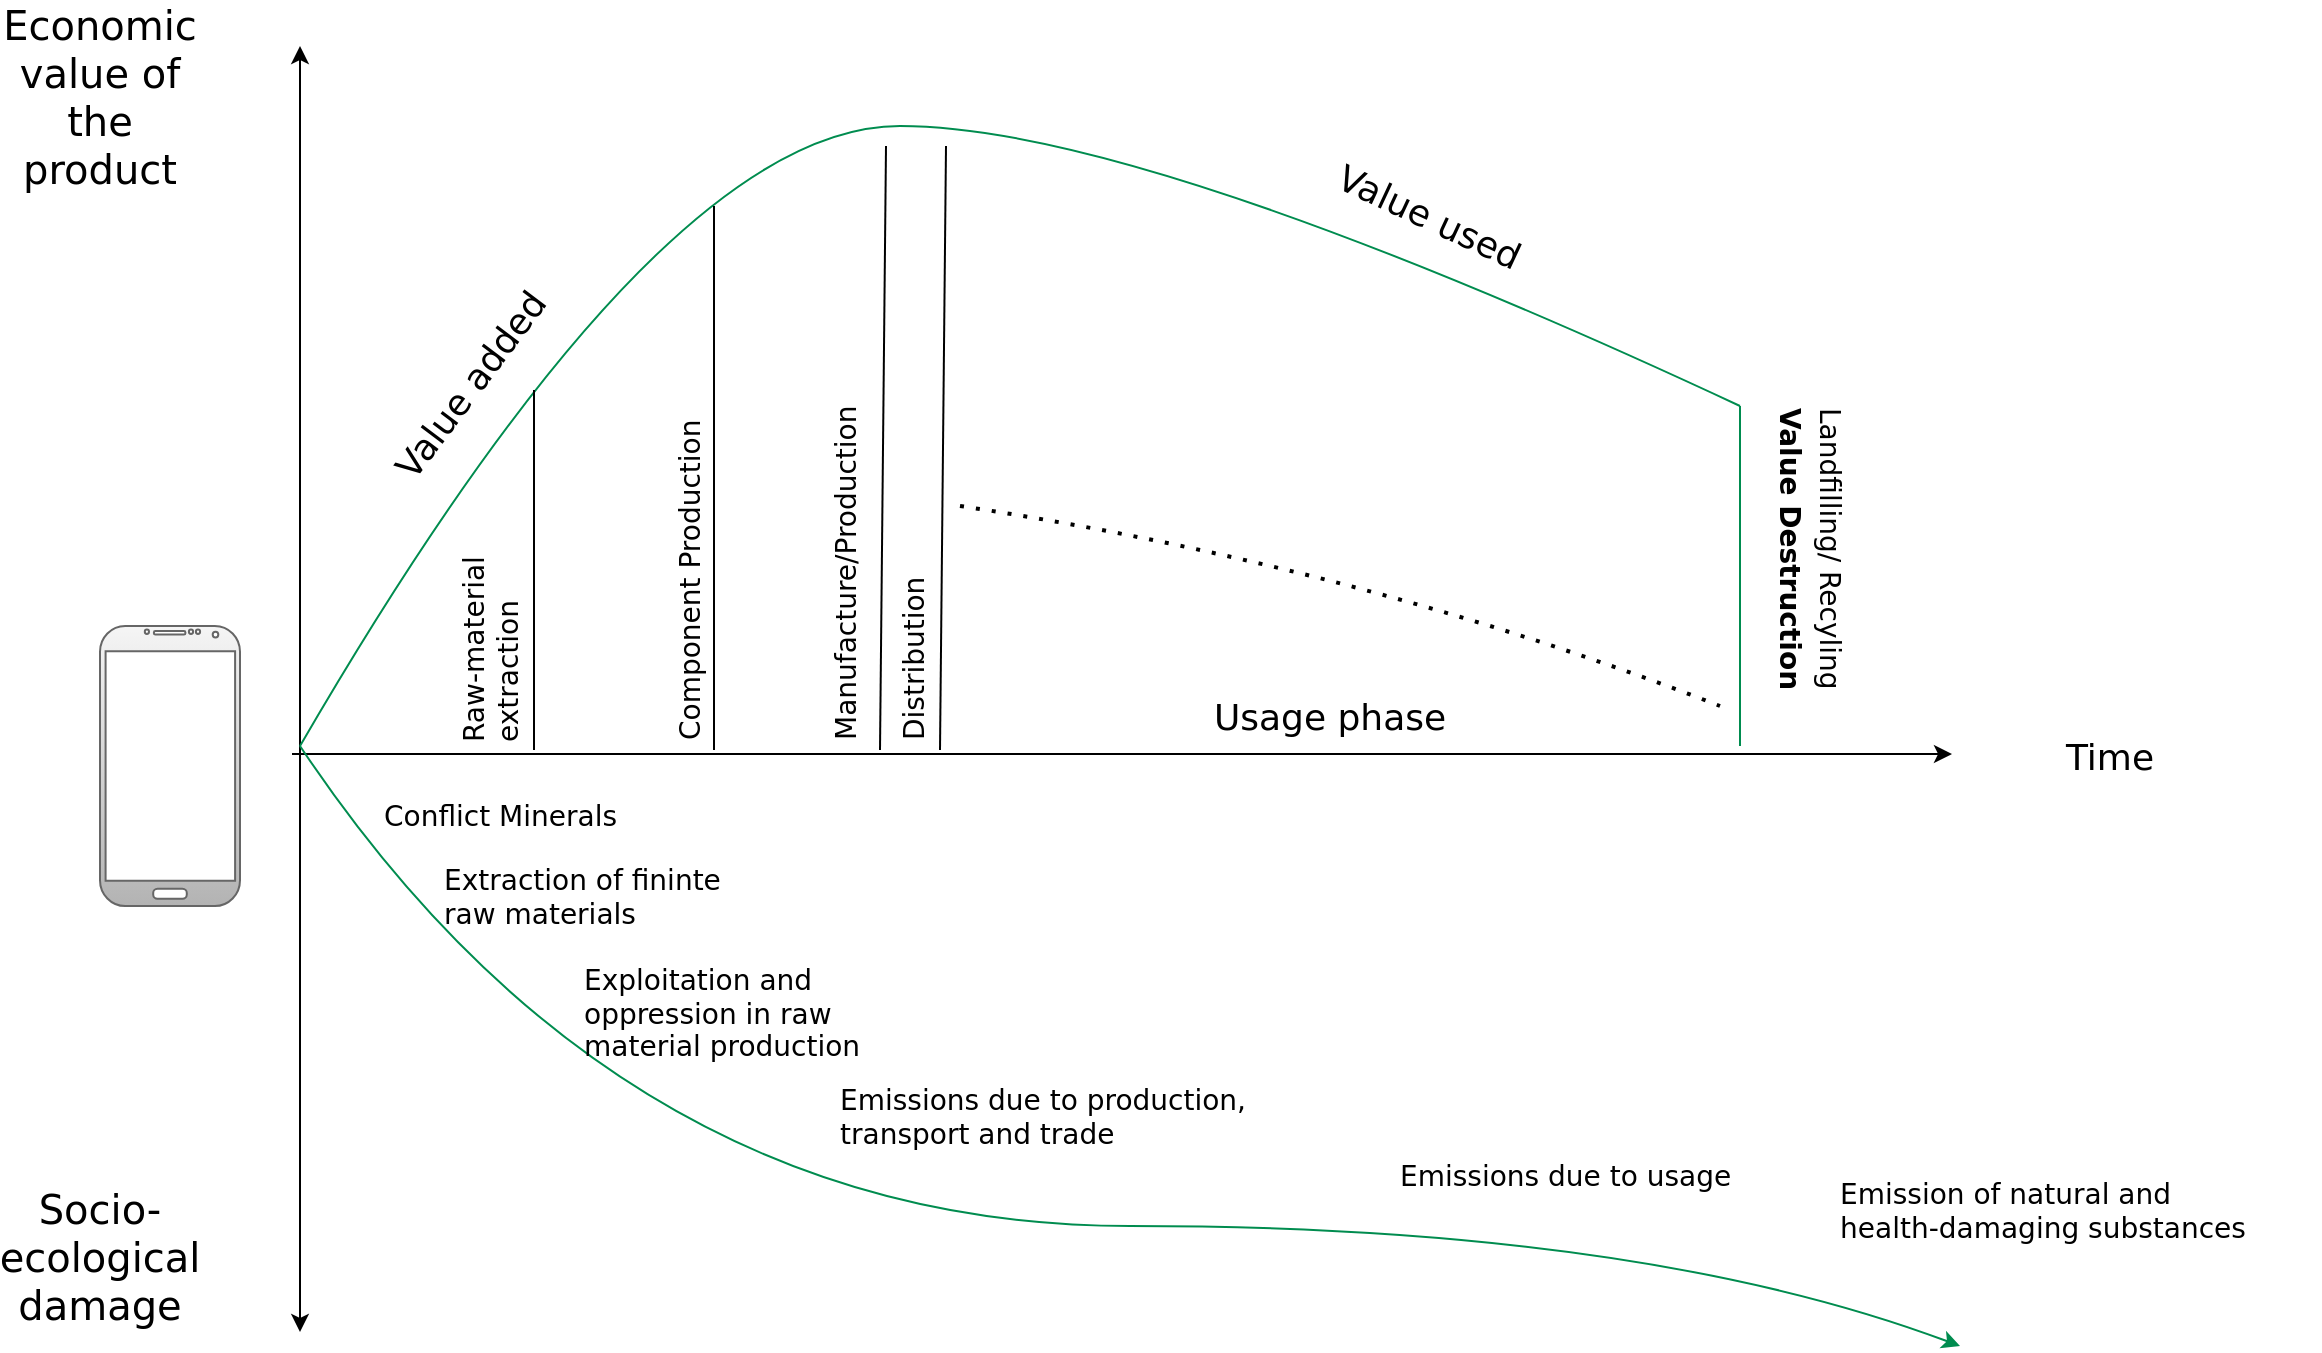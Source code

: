 <mxfile version="19.0.2" type="device"><diagram id="YK4hs9jc1teF_Y3GidSm" name="Page-1"><mxGraphModel dx="1403" dy="812" grid="1" gridSize="10" guides="1" tooltips="1" connect="1" arrows="1" fold="1" page="1" pageScale="1" pageWidth="1169" pageHeight="827" math="0" shadow="0"><root><mxCell id="0"/><mxCell id="1" parent="0"/><mxCell id="0LH5BMzkIxDnGPuiGQ-_-4" value="" style="endArrow=classic;startArrow=classic;html=1;rounded=0;fontFamily=Dejavu Sans;fontSize=15;" parent="1" edge="1"><mxGeometry width="50" height="50" relative="1" as="geometry"><mxPoint x="640" y="873" as="sourcePoint"/><mxPoint x="640" y="230" as="targetPoint"/></mxGeometry></mxCell><mxCell id="0LH5BMzkIxDnGPuiGQ-_-5" value="" style="verticalLabelPosition=bottom;verticalAlign=top;html=1;shadow=0;dashed=0;strokeWidth=1;shape=mxgraph.android.phone2;strokeColor=#666666;fontFamily=Dejavu Sans;fontSize=15;fillColor=#f5f5f5;gradientColor=#b3b3b3;" parent="1" vertex="1"><mxGeometry x="540" y="520" width="70" height="140" as="geometry"/></mxCell><mxCell id="0LH5BMzkIxDnGPuiGQ-_-6" value="Economic value of the product" style="text;html=1;strokeColor=none;fillColor=none;align=center;verticalAlign=middle;whiteSpace=wrap;rounded=0;fontFamily=Dejavu Sans;fontSize=20;" parent="1" vertex="1"><mxGeometry x="510" y="240" width="60" height="30" as="geometry"/></mxCell><mxCell id="0LH5BMzkIxDnGPuiGQ-_-7" value="Socio-ecological damage" style="text;html=1;strokeColor=none;fillColor=none;align=center;verticalAlign=middle;whiteSpace=wrap;rounded=0;fontFamily=Dejavu Sans;fontSize=20;" parent="1" vertex="1"><mxGeometry x="510" y="820" width="60" height="30" as="geometry"/></mxCell><mxCell id="0LH5BMzkIxDnGPuiGQ-_-8" value="Value added" style="text;html=1;strokeColor=none;fillColor=none;align=center;verticalAlign=middle;whiteSpace=wrap;rounded=0;fontFamily=Dejavu Sans;fontSize=18;rotation=-53;labelBackgroundColor=none;" parent="1" vertex="1"><mxGeometry x="620" y="384" width="210" height="30" as="geometry"/></mxCell><mxCell id="0LH5BMzkIxDnGPuiGQ-_-9" value="Value used" style="text;html=1;strokeColor=none;fillColor=none;align=center;verticalAlign=middle;whiteSpace=wrap;rounded=0;fontFamily=Dejavu Sans;fontSize=18;rotation=25;labelBackgroundColor=none;" parent="1" vertex="1"><mxGeometry x="1100" y="300" width="210" height="30" as="geometry"/></mxCell><mxCell id="0LH5BMzkIxDnGPuiGQ-_-10" value="" style="curved=1;endArrow=none;html=1;rounded=0;fontFamily=Dejavu Sans;fontSize=18;endFill=0;strokeColor=#008C4F;" parent="1" edge="1"><mxGeometry width="50" height="50" relative="1" as="geometry"><mxPoint x="640" y="580" as="sourcePoint"/><mxPoint x="1360" y="410" as="targetPoint"/><Array as="points"><mxPoint x="820" y="270"/><mxPoint x="1060" y="270"/></Array></mxGeometry></mxCell><mxCell id="0LH5BMzkIxDnGPuiGQ-_-11" value="" style="endArrow=none;html=1;rounded=0;fontFamily=Dejavu Sans;fontSize=18;strokeColor=#008C4F;" parent="1" edge="1"><mxGeometry width="50" height="50" relative="1" as="geometry"><mxPoint x="1360" y="580" as="sourcePoint"/><mxPoint x="1360" y="410" as="targetPoint"/></mxGeometry></mxCell><mxCell id="0LH5BMzkIxDnGPuiGQ-_-12" value="" style="endArrow=classic;html=1;rounded=0;fontFamily=Dejavu Sans;fontSize=18;" parent="1" edge="1"><mxGeometry width="50" height="50" relative="1" as="geometry"><mxPoint x="636" y="584" as="sourcePoint"/><mxPoint x="1466" y="584" as="targetPoint"/></mxGeometry></mxCell><mxCell id="0LH5BMzkIxDnGPuiGQ-_-13" value="" style="curved=1;endArrow=classic;html=1;rounded=0;fontFamily=Dejavu Sans;fontSize=18;endFill=1;strokeColor=#008C4F;" parent="1" edge="1"><mxGeometry width="50" height="50" relative="1" as="geometry"><mxPoint x="640" y="580" as="sourcePoint"/><mxPoint x="1470" y="880" as="targetPoint"/><Array as="points"><mxPoint x="800" y="820"/><mxPoint x="1310" y="820"/></Array></mxGeometry></mxCell><mxCell id="0LH5BMzkIxDnGPuiGQ-_-14" value="" style="endArrow=none;html=1;rounded=0;fontFamily=Dejavu Sans;fontSize=18;" parent="1" edge="1"><mxGeometry width="50" height="50" relative="1" as="geometry"><mxPoint x="757" y="582" as="sourcePoint"/><mxPoint x="757" y="402" as="targetPoint"/></mxGeometry></mxCell><mxCell id="0LH5BMzkIxDnGPuiGQ-_-15" value="" style="endArrow=none;html=1;rounded=0;fontFamily=Dejavu Sans;fontSize=18;" parent="1" edge="1"><mxGeometry width="50" height="50" relative="1" as="geometry"><mxPoint x="847" y="582" as="sourcePoint"/><mxPoint x="847" y="310" as="targetPoint"/></mxGeometry></mxCell><mxCell id="0LH5BMzkIxDnGPuiGQ-_-16" value="" style="endArrow=none;html=1;rounded=0;fontFamily=Dejavu Sans;fontSize=18;" parent="1" edge="1"><mxGeometry width="50" height="50" relative="1" as="geometry"><mxPoint x="930" y="582" as="sourcePoint"/><mxPoint x="933" y="280" as="targetPoint"/></mxGeometry></mxCell><mxCell id="0LH5BMzkIxDnGPuiGQ-_-17" value="" style="endArrow=none;html=1;rounded=0;fontFamily=Dejavu Sans;fontSize=18;" parent="1" edge="1"><mxGeometry width="50" height="50" relative="1" as="geometry"><mxPoint x="960" y="582" as="sourcePoint"/><mxPoint x="963" y="280" as="targetPoint"/></mxGeometry></mxCell><mxCell id="0LH5BMzkIxDnGPuiGQ-_-18" value="Raw-material extraction" style="text;html=1;strokeColor=none;fillColor=none;align=left;verticalAlign=middle;whiteSpace=wrap;rounded=0;fontFamily=Dejavu Sans;fontSize=14;rotation=-90;labelBackgroundColor=none;" parent="1" vertex="1"><mxGeometry x="650" y="480" width="170" height="30" as="geometry"/></mxCell><mxCell id="0LH5BMzkIxDnGPuiGQ-_-19" value="Component Production" style="text;html=1;strokeColor=none;fillColor=none;align=left;verticalAlign=middle;whiteSpace=wrap;rounded=0;fontFamily=Dejavu Sans;fontSize=14;rotation=-90;labelBackgroundColor=none;" parent="1" vertex="1"><mxGeometry x="750" y="479" width="170" height="30" as="geometry"/></mxCell><mxCell id="0LH5BMzkIxDnGPuiGQ-_-20" value="Manufacture/Production" style="text;html=1;strokeColor=none;fillColor=none;align=left;verticalAlign=middle;whiteSpace=wrap;rounded=0;fontFamily=Dejavu Sans;fontSize=14;rotation=-90;labelBackgroundColor=none;" parent="1" vertex="1"><mxGeometry x="828" y="479" width="170" height="30" as="geometry"/></mxCell><mxCell id="0LH5BMzkIxDnGPuiGQ-_-21" value="Distribution" style="text;html=1;strokeColor=none;fillColor=none;align=left;verticalAlign=middle;whiteSpace=wrap;rounded=0;fontFamily=Dejavu Sans;fontSize=14;rotation=-90;labelBackgroundColor=none;" parent="1" vertex="1"><mxGeometry x="862" y="479" width="170" height="30" as="geometry"/></mxCell><mxCell id="0LH5BMzkIxDnGPuiGQ-_-22" value="Usage phase" style="text;html=1;strokeColor=none;fillColor=none;align=center;verticalAlign=middle;whiteSpace=wrap;rounded=0;fontFamily=Dejavu Sans;fontSize=18;rotation=0;labelBackgroundColor=none;" parent="1" vertex="1"><mxGeometry x="1050" y="550" width="210" height="30" as="geometry"/></mxCell><mxCell id="0LH5BMzkIxDnGPuiGQ-_-23" value="Value Destruction" style="text;html=1;strokeColor=none;fillColor=none;align=left;verticalAlign=middle;whiteSpace=wrap;rounded=0;fontFamily=Dejavu Sans;fontSize=14;rotation=90;labelBackgroundColor=none;fontStyle=1" parent="1" vertex="1"><mxGeometry x="1300" y="479" width="170" height="30" as="geometry"/></mxCell><mxCell id="0LH5BMzkIxDnGPuiGQ-_-24" value="Landfilling/ Recyling" style="text;html=1;strokeColor=none;fillColor=none;align=left;verticalAlign=middle;whiteSpace=wrap;rounded=0;fontFamily=Dejavu Sans;fontSize=14;rotation=90;labelBackgroundColor=none;" parent="1" vertex="1"><mxGeometry x="1320" y="479" width="170" height="30" as="geometry"/></mxCell><mxCell id="0LH5BMzkIxDnGPuiGQ-_-25" value="Time" style="text;html=1;strokeColor=none;fillColor=none;align=center;verticalAlign=middle;whiteSpace=wrap;rounded=0;fontFamily=Dejavu Sans;fontSize=18;rotation=0;labelBackgroundColor=none;" parent="1" vertex="1"><mxGeometry x="1440" y="570" width="210" height="30" as="geometry"/></mxCell><mxCell id="0LH5BMzkIxDnGPuiGQ-_-26" value="Conflict Minerals" style="text;html=1;strokeColor=none;fillColor=none;align=left;verticalAlign=middle;whiteSpace=wrap;rounded=0;fontFamily=Dejavu Sans;fontSize=14;rotation=0;labelBackgroundColor=none;" parent="1" vertex="1"><mxGeometry x="680" y="600" width="170" height="30" as="geometry"/></mxCell><mxCell id="0LH5BMzkIxDnGPuiGQ-_-27" value="Extraction of fininte raw materials" style="text;html=1;strokeColor=none;fillColor=none;align=left;verticalAlign=middle;whiteSpace=wrap;rounded=0;fontFamily=Dejavu Sans;fontSize=14;rotation=0;labelBackgroundColor=none;" parent="1" vertex="1"><mxGeometry x="710" y="640" width="170" height="30" as="geometry"/></mxCell><mxCell id="0LH5BMzkIxDnGPuiGQ-_-28" value="&lt;br&gt;Exploitation and oppression in raw material production" style="text;html=1;strokeColor=none;fillColor=none;align=left;verticalAlign=middle;whiteSpace=wrap;rounded=0;fontFamily=Dejavu Sans;fontSize=14;rotation=0;labelBackgroundColor=none;" parent="1" vertex="1"><mxGeometry x="780" y="690" width="170" height="30" as="geometry"/></mxCell><mxCell id="0LH5BMzkIxDnGPuiGQ-_-29" value="Emissions due to production, transport and trade" style="text;html=1;strokeColor=none;fillColor=none;align=left;verticalAlign=middle;whiteSpace=wrap;rounded=0;fontFamily=Dejavu Sans;fontSize=14;rotation=0;labelBackgroundColor=none;" parent="1" vertex="1"><mxGeometry x="908" y="750" width="210" height="30" as="geometry"/></mxCell><mxCell id="0LH5BMzkIxDnGPuiGQ-_-30" value="Emissions due to usage" style="text;html=1;strokeColor=none;fillColor=none;align=left;verticalAlign=middle;whiteSpace=wrap;rounded=0;fontFamily=Dejavu Sans;fontSize=14;rotation=0;labelBackgroundColor=none;" parent="1" vertex="1"><mxGeometry x="1188" y="780" width="210" height="30" as="geometry"/></mxCell><mxCell id="0LH5BMzkIxDnGPuiGQ-_-31" value="Emission of natural and health-damaging substances" style="text;html=1;strokeColor=none;fillColor=none;align=left;verticalAlign=middle;whiteSpace=wrap;rounded=0;fontFamily=Dejavu Sans;fontSize=14;rotation=0;labelBackgroundColor=none;" parent="1" vertex="1"><mxGeometry x="1408" y="797" width="210" height="30" as="geometry"/></mxCell><mxCell id="0LH5BMzkIxDnGPuiGQ-_-32" value="" style="endArrow=none;dashed=1;html=1;dashPattern=1 3;strokeWidth=2;fontFamily=Dejavu Sans;fontSize=14;curved=1;" parent="1" edge="1"><mxGeometry width="50" height="50" relative="1" as="geometry"><mxPoint x="970" y="460" as="sourcePoint"/><mxPoint x="1350" y="560" as="targetPoint"/><Array as="points"><mxPoint x="1170" y="490"/></Array></mxGeometry></mxCell></root></mxGraphModel></diagram></mxfile>